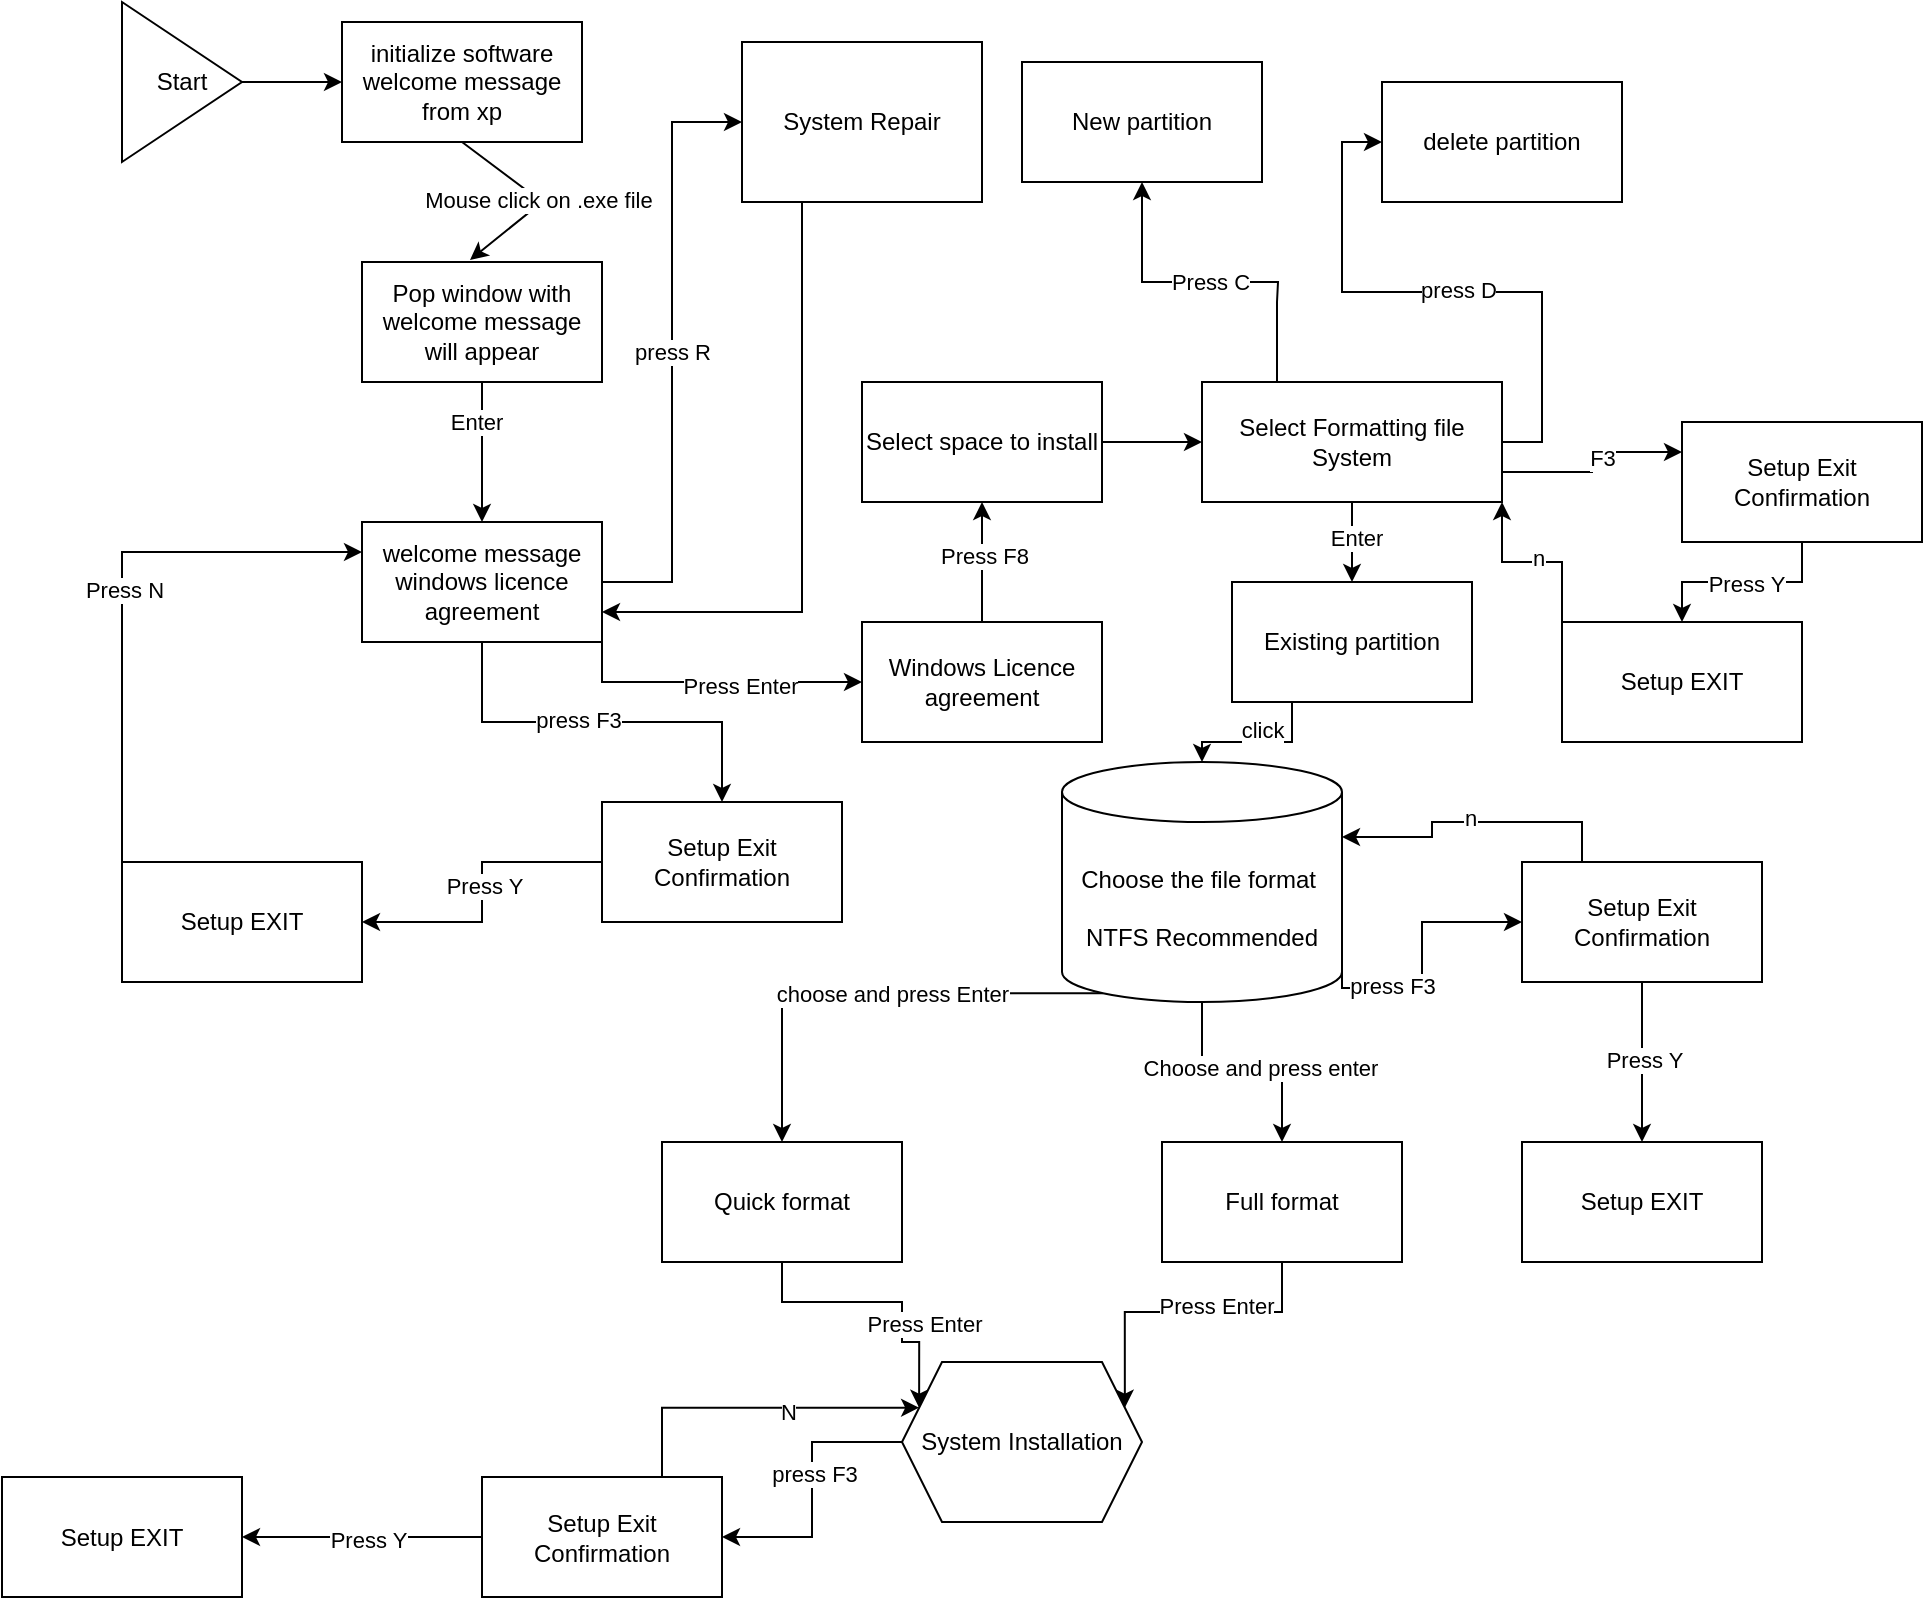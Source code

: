 <mxfile version="23.1.7" type="github">
  <diagram name="Page-1" id="2YBvvXClWsGukQMizWep">
    <mxGraphModel dx="2294" dy="659" grid="1" gridSize="10" guides="1" tooltips="1" connect="1" arrows="1" fold="1" page="1" pageScale="1" pageWidth="1100" pageHeight="850" math="0" shadow="0">
      <root>
        <mxCell id="0" />
        <mxCell id="1" parent="0" />
        <mxCell id="S-r7GQF2_RwExeyJcbZk-1" value="initialize software&lt;br&gt;welcome message from xp" style="rounded=0;whiteSpace=wrap;html=1;" parent="1" vertex="1">
          <mxGeometry x="10" y="20" width="120" height="60" as="geometry" />
        </mxCell>
        <mxCell id="S-r7GQF2_RwExeyJcbZk-18" value="" style="edgeStyle=orthogonalEdgeStyle;rounded=0;orthogonalLoop=1;jettySize=auto;html=1;" parent="1" source="S-r7GQF2_RwExeyJcbZk-2" target="S-r7GQF2_RwExeyJcbZk-17" edge="1">
          <mxGeometry relative="1" as="geometry" />
        </mxCell>
        <mxCell id="S-r7GQF2_RwExeyJcbZk-25" value="press F3" style="edgeLabel;html=1;align=center;verticalAlign=middle;resizable=0;points=[];" parent="S-r7GQF2_RwExeyJcbZk-18" vertex="1" connectable="0">
          <mxGeometry x="-0.118" y="1" relative="1" as="geometry">
            <mxPoint as="offset" />
          </mxGeometry>
        </mxCell>
        <mxCell id="S-r7GQF2_RwExeyJcbZk-19" style="edgeStyle=orthogonalEdgeStyle;rounded=0;orthogonalLoop=1;jettySize=auto;html=1;exitX=1;exitY=1;exitDx=0;exitDy=0;" parent="1" source="S-r7GQF2_RwExeyJcbZk-2" target="S-r7GQF2_RwExeyJcbZk-21" edge="1">
          <mxGeometry relative="1" as="geometry">
            <mxPoint x="230" y="410" as="targetPoint" />
          </mxGeometry>
        </mxCell>
        <mxCell id="S-r7GQF2_RwExeyJcbZk-32" value="Press Enter" style="edgeLabel;html=1;align=center;verticalAlign=middle;resizable=0;points=[];" parent="S-r7GQF2_RwExeyJcbZk-19" vertex="1" connectable="0">
          <mxGeometry x="0.177" y="-2" relative="1" as="geometry">
            <mxPoint as="offset" />
          </mxGeometry>
        </mxCell>
        <mxCell id="S-r7GQF2_RwExeyJcbZk-20" value="press R" style="edgeStyle=orthogonalEdgeStyle;rounded=0;orthogonalLoop=1;jettySize=auto;html=1;exitX=1;exitY=0.5;exitDx=0;exitDy=0;entryX=0;entryY=0.5;entryDx=0;entryDy=0;" parent="1" source="S-r7GQF2_RwExeyJcbZk-2" target="S-r7GQF2_RwExeyJcbZk-22" edge="1">
          <mxGeometry relative="1" as="geometry">
            <mxPoint x="260" y="290" as="targetPoint" />
          </mxGeometry>
        </mxCell>
        <mxCell id="S-r7GQF2_RwExeyJcbZk-2" value="welcome message windows licence agreement" style="rounded=0;whiteSpace=wrap;html=1;" parent="1" vertex="1">
          <mxGeometry x="20" y="270" width="120" height="60" as="geometry" />
        </mxCell>
        <mxCell id="S-r7GQF2_RwExeyJcbZk-5" value="" style="edgeStyle=orthogonalEdgeStyle;rounded=0;orthogonalLoop=1;jettySize=auto;html=1;" parent="1" source="S-r7GQF2_RwExeyJcbZk-3" target="S-r7GQF2_RwExeyJcbZk-2" edge="1">
          <mxGeometry relative="1" as="geometry" />
        </mxCell>
        <mxCell id="S-r7GQF2_RwExeyJcbZk-15" value="Enter" style="edgeLabel;html=1;align=center;verticalAlign=middle;resizable=0;points=[];" parent="S-r7GQF2_RwExeyJcbZk-5" vertex="1" connectable="0">
          <mxGeometry x="-0.45" y="-3" relative="1" as="geometry">
            <mxPoint as="offset" />
          </mxGeometry>
        </mxCell>
        <mxCell id="S-r7GQF2_RwExeyJcbZk-3" value="Pop window with welcome message will appear" style="rounded=0;whiteSpace=wrap;html=1;" parent="1" vertex="1">
          <mxGeometry x="20" y="140" width="120" height="60" as="geometry" />
        </mxCell>
        <mxCell id="S-r7GQF2_RwExeyJcbZk-4" value="Mouse click on .exe file" style="endArrow=classic;html=1;rounded=0;entryX=0.45;entryY=-0.017;entryDx=0;entryDy=0;entryPerimeter=0;exitX=0.5;exitY=1;exitDx=0;exitDy=0;" parent="1" source="S-r7GQF2_RwExeyJcbZk-1" target="S-r7GQF2_RwExeyJcbZk-3" edge="1">
          <mxGeometry width="50" height="50" relative="1" as="geometry">
            <mxPoint x="340" y="310" as="sourcePoint" />
            <mxPoint x="390" y="260" as="targetPoint" />
            <Array as="points">
              <mxPoint x="110" y="110" />
            </Array>
          </mxGeometry>
        </mxCell>
        <mxCell id="S-r7GQF2_RwExeyJcbZk-28" value="" style="edgeStyle=orthogonalEdgeStyle;rounded=0;orthogonalLoop=1;jettySize=auto;html=1;" parent="1" source="S-r7GQF2_RwExeyJcbZk-17" target="S-r7GQF2_RwExeyJcbZk-27" edge="1">
          <mxGeometry relative="1" as="geometry" />
        </mxCell>
        <mxCell id="S-r7GQF2_RwExeyJcbZk-29" value="Press Y" style="edgeLabel;html=1;align=center;verticalAlign=middle;resizable=0;points=[];" parent="S-r7GQF2_RwExeyJcbZk-28" vertex="1" connectable="0">
          <mxGeometry x="-0.038" y="1" relative="1" as="geometry">
            <mxPoint as="offset" />
          </mxGeometry>
        </mxCell>
        <mxCell id="S-r7GQF2_RwExeyJcbZk-17" value="Setup Exit Confirmation" style="whiteSpace=wrap;html=1;rounded=0;" parent="1" vertex="1">
          <mxGeometry x="140" y="410" width="120" height="60" as="geometry" />
        </mxCell>
        <mxCell id="S-r7GQF2_RwExeyJcbZk-33" style="edgeStyle=orthogonalEdgeStyle;rounded=0;orthogonalLoop=1;jettySize=auto;html=1;exitX=0.5;exitY=0;exitDx=0;exitDy=0;entryX=0.5;entryY=1;entryDx=0;entryDy=0;" parent="1" source="S-r7GQF2_RwExeyJcbZk-21" target="S-r7GQF2_RwExeyJcbZk-34" edge="1">
          <mxGeometry relative="1" as="geometry">
            <mxPoint x="330.429" y="270" as="targetPoint" />
          </mxGeometry>
        </mxCell>
        <mxCell id="S-r7GQF2_RwExeyJcbZk-35" value="Press F8" style="edgeLabel;html=1;align=center;verticalAlign=middle;resizable=0;points=[];" parent="S-r7GQF2_RwExeyJcbZk-33" vertex="1" connectable="0">
          <mxGeometry x="0.11" y="-1" relative="1" as="geometry">
            <mxPoint as="offset" />
          </mxGeometry>
        </mxCell>
        <mxCell id="S-r7GQF2_RwExeyJcbZk-21" value="Windows Licence agreement" style="whiteSpace=wrap;html=1;rounded=0;" parent="1" vertex="1">
          <mxGeometry x="270" y="320" width="120" height="60" as="geometry" />
        </mxCell>
        <mxCell id="S-r7GQF2_RwExeyJcbZk-26" style="edgeStyle=orthogonalEdgeStyle;rounded=0;orthogonalLoop=1;jettySize=auto;html=1;exitX=0.25;exitY=1;exitDx=0;exitDy=0;entryX=1;entryY=0.75;entryDx=0;entryDy=0;" parent="1" source="S-r7GQF2_RwExeyJcbZk-22" target="S-r7GQF2_RwExeyJcbZk-2" edge="1">
          <mxGeometry relative="1" as="geometry" />
        </mxCell>
        <mxCell id="S-r7GQF2_RwExeyJcbZk-22" value="System Repair" style="whiteSpace=wrap;html=1;rounded=0;" parent="1" vertex="1">
          <mxGeometry x="210" y="30" width="120" height="80" as="geometry" />
        </mxCell>
        <mxCell id="S-r7GQF2_RwExeyJcbZk-30" style="edgeStyle=orthogonalEdgeStyle;rounded=0;orthogonalLoop=1;jettySize=auto;html=1;exitX=0;exitY=0;exitDx=0;exitDy=0;entryX=0;entryY=0.25;entryDx=0;entryDy=0;" parent="1" source="S-r7GQF2_RwExeyJcbZk-27" target="S-r7GQF2_RwExeyJcbZk-2" edge="1">
          <mxGeometry relative="1" as="geometry" />
        </mxCell>
        <mxCell id="S-r7GQF2_RwExeyJcbZk-31" value="Press N" style="edgeLabel;html=1;align=center;verticalAlign=middle;resizable=0;points=[];" parent="S-r7GQF2_RwExeyJcbZk-30" vertex="1" connectable="0">
          <mxGeometry x="-0.007" y="-1" relative="1" as="geometry">
            <mxPoint as="offset" />
          </mxGeometry>
        </mxCell>
        <mxCell id="S-r7GQF2_RwExeyJcbZk-27" value="Setup EXIT" style="whiteSpace=wrap;html=1;rounded=0;" parent="1" vertex="1">
          <mxGeometry x="-100" y="440" width="120" height="60" as="geometry" />
        </mxCell>
        <mxCell id="S-r7GQF2_RwExeyJcbZk-36" style="edgeStyle=orthogonalEdgeStyle;rounded=0;orthogonalLoop=1;jettySize=auto;html=1;exitX=1;exitY=0.5;exitDx=0;exitDy=0;" parent="1" source="S-r7GQF2_RwExeyJcbZk-34" target="S-r7GQF2_RwExeyJcbZk-37" edge="1">
          <mxGeometry relative="1" as="geometry">
            <mxPoint x="460" y="229.571" as="targetPoint" />
          </mxGeometry>
        </mxCell>
        <mxCell id="S-r7GQF2_RwExeyJcbZk-34" value="Select space to install" style="whiteSpace=wrap;html=1;rounded=0;" parent="1" vertex="1">
          <mxGeometry x="270" y="200" width="120" height="60" as="geometry" />
        </mxCell>
        <mxCell id="S-r7GQF2_RwExeyJcbZk-39" value="" style="edgeStyle=orthogonalEdgeStyle;rounded=0;orthogonalLoop=1;jettySize=auto;html=1;" parent="1" source="S-r7GQF2_RwExeyJcbZk-37" target="S-r7GQF2_RwExeyJcbZk-38" edge="1">
          <mxGeometry relative="1" as="geometry" />
        </mxCell>
        <mxCell id="S-r7GQF2_RwExeyJcbZk-40" value="Enter" style="edgeLabel;html=1;align=center;verticalAlign=middle;resizable=0;points=[];" parent="S-r7GQF2_RwExeyJcbZk-39" vertex="1" connectable="0">
          <mxGeometry x="-0.132" y="2" relative="1" as="geometry">
            <mxPoint as="offset" />
          </mxGeometry>
        </mxCell>
        <mxCell id="S-r7GQF2_RwExeyJcbZk-41" value="Press C" style="edgeStyle=orthogonalEdgeStyle;rounded=0;orthogonalLoop=1;jettySize=auto;html=1;exitX=0.25;exitY=0;exitDx=0;exitDy=0;entryX=0.5;entryY=1;entryDx=0;entryDy=0;" parent="1" source="S-r7GQF2_RwExeyJcbZk-37" target="S-r7GQF2_RwExeyJcbZk-42" edge="1">
          <mxGeometry relative="1" as="geometry">
            <mxPoint x="460" y="130" as="targetPoint" />
            <Array as="points">
              <mxPoint x="478" y="160" />
              <mxPoint x="478" y="160" />
              <mxPoint x="478" y="150" />
              <mxPoint x="410" y="150" />
            </Array>
          </mxGeometry>
        </mxCell>
        <mxCell id="S-r7GQF2_RwExeyJcbZk-58" style="edgeStyle=orthogonalEdgeStyle;rounded=0;orthogonalLoop=1;jettySize=auto;html=1;exitX=1;exitY=0.5;exitDx=0;exitDy=0;entryX=0;entryY=0.5;entryDx=0;entryDy=0;" parent="1" source="S-r7GQF2_RwExeyJcbZk-37" target="S-r7GQF2_RwExeyJcbZk-59" edge="1">
          <mxGeometry relative="1" as="geometry">
            <mxPoint x="640" y="229.571" as="targetPoint" />
          </mxGeometry>
        </mxCell>
        <mxCell id="S-r7GQF2_RwExeyJcbZk-60" value="press D" style="edgeLabel;html=1;align=center;verticalAlign=middle;resizable=0;points=[];" parent="S-r7GQF2_RwExeyJcbZk-58" vertex="1" connectable="0">
          <mxGeometry x="-0.054" y="-1" relative="1" as="geometry">
            <mxPoint as="offset" />
          </mxGeometry>
        </mxCell>
        <mxCell id="6DMjlz3YkKxdJR9fjgnc-1" style="edgeStyle=orthogonalEdgeStyle;rounded=0;orthogonalLoop=1;jettySize=auto;html=1;exitX=1;exitY=0.75;exitDx=0;exitDy=0;entryX=0;entryY=0.25;entryDx=0;entryDy=0;" edge="1" parent="1" source="S-r7GQF2_RwExeyJcbZk-37" target="S-r7GQF2_RwExeyJcbZk-89">
          <mxGeometry relative="1" as="geometry" />
        </mxCell>
        <mxCell id="6DMjlz3YkKxdJR9fjgnc-2" value="F3" style="edgeLabel;html=1;align=center;verticalAlign=middle;resizable=0;points=[];" vertex="1" connectable="0" parent="6DMjlz3YkKxdJR9fjgnc-1">
          <mxGeometry x="0.2" y="-3" relative="1" as="geometry">
            <mxPoint as="offset" />
          </mxGeometry>
        </mxCell>
        <mxCell id="S-r7GQF2_RwExeyJcbZk-37" value="Select Formatting file System" style="rounded=0;whiteSpace=wrap;html=1;" parent="1" vertex="1">
          <mxGeometry x="440" y="200" width="150" height="60" as="geometry" />
        </mxCell>
        <mxCell id="S-r7GQF2_RwExeyJcbZk-47" style="edgeStyle=orthogonalEdgeStyle;rounded=0;orthogonalLoop=1;jettySize=auto;html=1;exitX=0.25;exitY=1;exitDx=0;exitDy=0;" parent="1" source="S-r7GQF2_RwExeyJcbZk-38" target="S-r7GQF2_RwExeyJcbZk-61" edge="1">
          <mxGeometry relative="1" as="geometry">
            <mxPoint x="360" y="430" as="targetPoint" />
          </mxGeometry>
        </mxCell>
        <mxCell id="S-r7GQF2_RwExeyJcbZk-48" value="click&lt;div&gt;&lt;br/&gt;&lt;/div&gt;" style="edgeLabel;html=1;align=center;verticalAlign=middle;resizable=0;points=[];" parent="S-r7GQF2_RwExeyJcbZk-47" vertex="1" connectable="0">
          <mxGeometry x="-0.063" y="1" relative="1" as="geometry">
            <mxPoint as="offset" />
          </mxGeometry>
        </mxCell>
        <mxCell id="S-r7GQF2_RwExeyJcbZk-38" value="Existing partition" style="whiteSpace=wrap;html=1;rounded=0;" parent="1" vertex="1">
          <mxGeometry x="455" y="300" width="120" height="60" as="geometry" />
        </mxCell>
        <mxCell id="S-r7GQF2_RwExeyJcbZk-42" value="New partition" style="whiteSpace=wrap;html=1;rounded=0;" parent="1" vertex="1">
          <mxGeometry x="350" y="40" width="120" height="60" as="geometry" />
        </mxCell>
        <mxCell id="S-r7GQF2_RwExeyJcbZk-49" style="edgeStyle=orthogonalEdgeStyle;rounded=0;orthogonalLoop=1;jettySize=auto;html=1;exitX=0.145;exitY=1;exitDx=0;exitDy=-4.35;entryX=0.5;entryY=0;entryDx=0;entryDy=0;exitPerimeter=0;" parent="1" source="S-r7GQF2_RwExeyJcbZk-61" target="S-r7GQF2_RwExeyJcbZk-51" edge="1">
          <mxGeometry relative="1" as="geometry">
            <mxPoint x="280.0" y="580" as="targetPoint" />
            <mxPoint x="330" y="490" as="sourcePoint" />
          </mxGeometry>
        </mxCell>
        <mxCell id="S-r7GQF2_RwExeyJcbZk-53" value="choose and press Enter" style="edgeLabel;html=1;align=center;verticalAlign=middle;resizable=0;points=[];" parent="S-r7GQF2_RwExeyJcbZk-49" vertex="1" connectable="0">
          <mxGeometry x="-0.099" relative="1" as="geometry">
            <mxPoint as="offset" />
          </mxGeometry>
        </mxCell>
        <mxCell id="S-r7GQF2_RwExeyJcbZk-50" style="edgeStyle=orthogonalEdgeStyle;rounded=0;orthogonalLoop=1;jettySize=auto;html=1;" parent="1" source="S-r7GQF2_RwExeyJcbZk-61" target="S-r7GQF2_RwExeyJcbZk-52" edge="1">
          <mxGeometry relative="1" as="geometry">
            <mxPoint x="440.0" y="580" as="targetPoint" />
            <mxPoint x="390" y="490" as="sourcePoint" />
          </mxGeometry>
        </mxCell>
        <mxCell id="S-r7GQF2_RwExeyJcbZk-54" value="Choose and press enter" style="edgeLabel;html=1;align=center;verticalAlign=middle;resizable=0;points=[];" parent="S-r7GQF2_RwExeyJcbZk-50" vertex="1" connectable="0">
          <mxGeometry x="0.161" y="2" relative="1" as="geometry">
            <mxPoint as="offset" />
          </mxGeometry>
        </mxCell>
        <mxCell id="S-r7GQF2_RwExeyJcbZk-46" style="edgeStyle=orthogonalEdgeStyle;rounded=0;orthogonalLoop=1;jettySize=auto;html=1;exitX=0.5;exitY=1;exitDx=0;exitDy=0;" parent="1" edge="1">
          <mxGeometry relative="1" as="geometry">
            <mxPoint x="360" y="490" as="sourcePoint" />
            <mxPoint x="360" y="490" as="targetPoint" />
          </mxGeometry>
        </mxCell>
        <mxCell id="S-r7GQF2_RwExeyJcbZk-56" style="edgeStyle=orthogonalEdgeStyle;rounded=0;orthogonalLoop=1;jettySize=auto;html=1;exitX=0.5;exitY=1;exitDx=0;exitDy=0;entryX=0;entryY=0.25;entryDx=0;entryDy=0;" parent="1" source="S-r7GQF2_RwExeyJcbZk-51" target="S-r7GQF2_RwExeyJcbZk-62" edge="1">
          <mxGeometry relative="1" as="geometry">
            <mxPoint x="320" y="680" as="targetPoint" />
            <Array as="points">
              <mxPoint x="230" y="660" />
              <mxPoint x="290" y="660" />
              <mxPoint x="290" y="680" />
              <mxPoint x="299" y="680" />
            </Array>
          </mxGeometry>
        </mxCell>
        <mxCell id="S-r7GQF2_RwExeyJcbZk-63" value="Press Enter" style="edgeLabel;html=1;align=center;verticalAlign=middle;resizable=0;points=[];" parent="S-r7GQF2_RwExeyJcbZk-56" vertex="1" connectable="0">
          <mxGeometry x="0.535" y="10" relative="1" as="geometry">
            <mxPoint x="-8" y="-9" as="offset" />
          </mxGeometry>
        </mxCell>
        <mxCell id="S-r7GQF2_RwExeyJcbZk-51" value="Quick format" style="whiteSpace=wrap;html=1;rounded=0;" parent="1" vertex="1">
          <mxGeometry x="170" y="580" width="120" height="60" as="geometry" />
        </mxCell>
        <mxCell id="S-r7GQF2_RwExeyJcbZk-57" style="edgeStyle=orthogonalEdgeStyle;rounded=0;orthogonalLoop=1;jettySize=auto;html=1;exitX=0.5;exitY=1;exitDx=0;exitDy=0;entryX=1;entryY=0.25;entryDx=0;entryDy=0;" parent="1" source="S-r7GQF2_RwExeyJcbZk-52" target="S-r7GQF2_RwExeyJcbZk-62" edge="1">
          <mxGeometry relative="1" as="geometry">
            <mxPoint x="380" y="680" as="targetPoint" />
          </mxGeometry>
        </mxCell>
        <mxCell id="S-r7GQF2_RwExeyJcbZk-64" value="Press Enter" style="edgeLabel;html=1;align=center;verticalAlign=middle;resizable=0;points=[];" parent="S-r7GQF2_RwExeyJcbZk-57" vertex="1" connectable="0">
          <mxGeometry x="-0.215" y="-3" relative="1" as="geometry">
            <mxPoint x="1" as="offset" />
          </mxGeometry>
        </mxCell>
        <mxCell id="S-r7GQF2_RwExeyJcbZk-52" value="Full format" style="whiteSpace=wrap;html=1;rounded=0;" parent="1" vertex="1">
          <mxGeometry x="420" y="580" width="120" height="60" as="geometry" />
        </mxCell>
        <mxCell id="S-r7GQF2_RwExeyJcbZk-59" value="delete partition" style="whiteSpace=wrap;html=1;rounded=0;" parent="1" vertex="1">
          <mxGeometry x="530" y="50" width="120" height="60" as="geometry" />
        </mxCell>
        <mxCell id="S-r7GQF2_RwExeyJcbZk-61" value="Choose the file format&amp;nbsp;&lt;br&gt;&lt;br&gt;NTFS Recommended" style="shape=cylinder3;whiteSpace=wrap;html=1;boundedLbl=1;backgroundOutline=1;size=15;" parent="1" vertex="1">
          <mxGeometry x="370" y="390" width="140" height="120" as="geometry" />
        </mxCell>
        <mxCell id="S-r7GQF2_RwExeyJcbZk-62" value="System Installation" style="shape=hexagon;perimeter=hexagonPerimeter2;whiteSpace=wrap;html=1;fixedSize=1;" parent="1" vertex="1">
          <mxGeometry x="290" y="690" width="120" height="80" as="geometry" />
        </mxCell>
        <mxCell id="S-r7GQF2_RwExeyJcbZk-65" value="" style="edgeStyle=orthogonalEdgeStyle;rounded=0;orthogonalLoop=1;jettySize=auto;html=1;exitX=0;exitY=0.5;exitDx=0;exitDy=0;" parent="1" source="S-r7GQF2_RwExeyJcbZk-62" target="S-r7GQF2_RwExeyJcbZk-69" edge="1">
          <mxGeometry relative="1" as="geometry">
            <mxPoint x="20" y="667.5" as="sourcePoint" />
          </mxGeometry>
        </mxCell>
        <mxCell id="S-r7GQF2_RwExeyJcbZk-66" value="press F3" style="edgeLabel;html=1;align=center;verticalAlign=middle;resizable=0;points=[];" parent="S-r7GQF2_RwExeyJcbZk-65" vertex="1" connectable="0">
          <mxGeometry x="-0.118" y="1" relative="1" as="geometry">
            <mxPoint as="offset" />
          </mxGeometry>
        </mxCell>
        <mxCell id="S-r7GQF2_RwExeyJcbZk-67" value="" style="edgeStyle=orthogonalEdgeStyle;rounded=0;orthogonalLoop=1;jettySize=auto;html=1;" parent="1" source="S-r7GQF2_RwExeyJcbZk-69" target="S-r7GQF2_RwExeyJcbZk-72" edge="1">
          <mxGeometry relative="1" as="geometry" />
        </mxCell>
        <mxCell id="S-r7GQF2_RwExeyJcbZk-68" value="Press Y" style="edgeLabel;html=1;align=center;verticalAlign=middle;resizable=0;points=[];" parent="S-r7GQF2_RwExeyJcbZk-67" vertex="1" connectable="0">
          <mxGeometry x="-0.038" y="1" relative="1" as="geometry">
            <mxPoint as="offset" />
          </mxGeometry>
        </mxCell>
        <mxCell id="S-r7GQF2_RwExeyJcbZk-74" style="edgeStyle=orthogonalEdgeStyle;rounded=0;orthogonalLoop=1;jettySize=auto;html=1;exitX=0.75;exitY=0;exitDx=0;exitDy=0;entryX=0;entryY=0.25;entryDx=0;entryDy=0;" parent="1" source="S-r7GQF2_RwExeyJcbZk-69" target="S-r7GQF2_RwExeyJcbZk-62" edge="1">
          <mxGeometry relative="1" as="geometry" />
        </mxCell>
        <mxCell id="S-r7GQF2_RwExeyJcbZk-75" value="N" style="edgeLabel;html=1;align=center;verticalAlign=middle;resizable=0;points=[];" parent="S-r7GQF2_RwExeyJcbZk-74" vertex="1" connectable="0">
          <mxGeometry x="0.204" y="-2" relative="1" as="geometry">
            <mxPoint x="-1" as="offset" />
          </mxGeometry>
        </mxCell>
        <mxCell id="S-r7GQF2_RwExeyJcbZk-69" value="Setup Exit Confirmation" style="whiteSpace=wrap;html=1;rounded=0;" parent="1" vertex="1">
          <mxGeometry x="80" y="747.5" width="120" height="60" as="geometry" />
        </mxCell>
        <mxCell id="S-r7GQF2_RwExeyJcbZk-72" value="Setup EXIT" style="whiteSpace=wrap;html=1;rounded=0;" parent="1" vertex="1">
          <mxGeometry x="-160" y="747.5" width="120" height="60" as="geometry" />
        </mxCell>
        <mxCell id="S-r7GQF2_RwExeyJcbZk-76" value="" style="edgeStyle=orthogonalEdgeStyle;rounded=0;orthogonalLoop=1;jettySize=auto;html=1;entryX=0;entryY=0.5;entryDx=0;entryDy=0;exitX=1;exitY=0.5;exitDx=0;exitDy=0;exitPerimeter=0;" parent="1" source="S-r7GQF2_RwExeyJcbZk-61" target="S-r7GQF2_RwExeyJcbZk-82" edge="1">
          <mxGeometry relative="1" as="geometry">
            <mxPoint x="720" y="320" as="sourcePoint" />
            <mxPoint x="629.997" y="460" as="targetPoint" />
            <Array as="points">
              <mxPoint x="510" y="503" />
              <mxPoint x="550" y="503" />
              <mxPoint x="550" y="470" />
            </Array>
          </mxGeometry>
        </mxCell>
        <mxCell id="S-r7GQF2_RwExeyJcbZk-77" value="press F3" style="edgeLabel;html=1;align=center;verticalAlign=middle;resizable=0;points=[];" parent="S-r7GQF2_RwExeyJcbZk-76" vertex="1" connectable="0">
          <mxGeometry x="-0.118" y="1" relative="1" as="geometry">
            <mxPoint as="offset" />
          </mxGeometry>
        </mxCell>
        <mxCell id="S-r7GQF2_RwExeyJcbZk-78" value="" style="edgeStyle=orthogonalEdgeStyle;rounded=0;orthogonalLoop=1;jettySize=auto;html=1;" parent="1" source="S-r7GQF2_RwExeyJcbZk-82" target="S-r7GQF2_RwExeyJcbZk-83" edge="1">
          <mxGeometry relative="1" as="geometry" />
        </mxCell>
        <mxCell id="S-r7GQF2_RwExeyJcbZk-79" value="Press Y" style="edgeLabel;html=1;align=center;verticalAlign=middle;resizable=0;points=[];" parent="S-r7GQF2_RwExeyJcbZk-78" vertex="1" connectable="0">
          <mxGeometry x="-0.038" y="1" relative="1" as="geometry">
            <mxPoint as="offset" />
          </mxGeometry>
        </mxCell>
        <mxCell id="S-r7GQF2_RwExeyJcbZk-82" value="Setup Exit Confirmation" style="whiteSpace=wrap;html=1;rounded=0;" parent="1" vertex="1">
          <mxGeometry x="600" y="440" width="120" height="60" as="geometry" />
        </mxCell>
        <mxCell id="S-r7GQF2_RwExeyJcbZk-83" value="Setup EXIT" style="whiteSpace=wrap;html=1;rounded=0;" parent="1" vertex="1">
          <mxGeometry x="600" y="580" width="120" height="60" as="geometry" />
        </mxCell>
        <mxCell id="S-r7GQF2_RwExeyJcbZk-85" style="edgeStyle=orthogonalEdgeStyle;rounded=0;orthogonalLoop=1;jettySize=auto;html=1;exitX=0.25;exitY=0;exitDx=0;exitDy=0;entryX=1;entryY=0;entryDx=0;entryDy=37.5;entryPerimeter=0;" parent="1" source="S-r7GQF2_RwExeyJcbZk-82" target="S-r7GQF2_RwExeyJcbZk-61" edge="1">
          <mxGeometry relative="1" as="geometry" />
        </mxCell>
        <mxCell id="S-r7GQF2_RwExeyJcbZk-86" value="n" style="edgeLabel;html=1;align=center;verticalAlign=middle;resizable=0;points=[];" parent="S-r7GQF2_RwExeyJcbZk-85" vertex="1" connectable="0">
          <mxGeometry x="0.036" y="-2" relative="1" as="geometry">
            <mxPoint as="offset" />
          </mxGeometry>
        </mxCell>
        <mxCell id="S-r7GQF2_RwExeyJcbZk-87" value="" style="edgeStyle=orthogonalEdgeStyle;rounded=0;orthogonalLoop=1;jettySize=auto;html=1;" parent="1" source="S-r7GQF2_RwExeyJcbZk-89" target="S-r7GQF2_RwExeyJcbZk-90" edge="1">
          <mxGeometry relative="1" as="geometry" />
        </mxCell>
        <mxCell id="S-r7GQF2_RwExeyJcbZk-88" value="Press Y" style="edgeLabel;html=1;align=center;verticalAlign=middle;resizable=0;points=[];" parent="S-r7GQF2_RwExeyJcbZk-87" vertex="1" connectable="0">
          <mxGeometry x="-0.038" y="1" relative="1" as="geometry">
            <mxPoint as="offset" />
          </mxGeometry>
        </mxCell>
        <mxCell id="S-r7GQF2_RwExeyJcbZk-89" value="Setup Exit Confirmation" style="whiteSpace=wrap;html=1;rounded=0;" parent="1" vertex="1">
          <mxGeometry x="680" y="220" width="120" height="60" as="geometry" />
        </mxCell>
        <mxCell id="6DMjlz3YkKxdJR9fjgnc-3" style="edgeStyle=orthogonalEdgeStyle;rounded=0;orthogonalLoop=1;jettySize=auto;html=1;exitX=0;exitY=0;exitDx=0;exitDy=0;entryX=1;entryY=1;entryDx=0;entryDy=0;" edge="1" parent="1" source="S-r7GQF2_RwExeyJcbZk-90" target="S-r7GQF2_RwExeyJcbZk-37">
          <mxGeometry relative="1" as="geometry" />
        </mxCell>
        <mxCell id="6DMjlz3YkKxdJR9fjgnc-4" value="n" style="edgeLabel;html=1;align=center;verticalAlign=middle;resizable=0;points=[];" vertex="1" connectable="0" parent="6DMjlz3YkKxdJR9fjgnc-3">
          <mxGeometry x="-0.067" y="-2" relative="1" as="geometry">
            <mxPoint as="offset" />
          </mxGeometry>
        </mxCell>
        <mxCell id="S-r7GQF2_RwExeyJcbZk-90" value="Setup EXIT" style="whiteSpace=wrap;html=1;rounded=0;" parent="1" vertex="1">
          <mxGeometry x="620" y="320" width="120" height="60" as="geometry" />
        </mxCell>
        <mxCell id="6DMjlz3YkKxdJR9fjgnc-6" style="edgeStyle=orthogonalEdgeStyle;rounded=0;orthogonalLoop=1;jettySize=auto;html=1;exitX=1;exitY=0.5;exitDx=0;exitDy=0;entryX=0;entryY=0.5;entryDx=0;entryDy=0;" edge="1" parent="1" source="6DMjlz3YkKxdJR9fjgnc-5" target="S-r7GQF2_RwExeyJcbZk-1">
          <mxGeometry relative="1" as="geometry" />
        </mxCell>
        <mxCell id="6DMjlz3YkKxdJR9fjgnc-5" value="Start" style="triangle;whiteSpace=wrap;html=1;" vertex="1" parent="1">
          <mxGeometry x="-100" y="10" width="60" height="80" as="geometry" />
        </mxCell>
      </root>
    </mxGraphModel>
  </diagram>
</mxfile>
